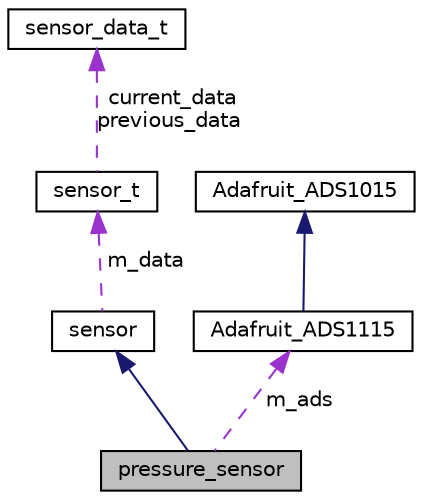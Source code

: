 digraph "pressure_sensor"
{
  edge [fontname="Helvetica",fontsize="10",labelfontname="Helvetica",labelfontsize="10"];
  node [fontname="Helvetica",fontsize="10",shape=record];
  Node3 [label="pressure_sensor",height=0.2,width=0.4,color="black", fillcolor="grey75", style="filled", fontcolor="black"];
  Node4 -> Node3 [dir="back",color="midnightblue",fontsize="10",style="solid",fontname="Helvetica"];
  Node4 [label="sensor",height=0.2,width=0.4,color="black", fillcolor="white", style="filled",URL="$classsensor.html",tooltip="Base class for all sensors. "];
  Node5 -> Node4 [dir="back",color="darkorchid3",fontsize="10",style="dashed",label=" m_data" ,fontname="Helvetica"];
  Node5 [label="sensor_t",height=0.2,width=0.4,color="black", fillcolor="white", style="filled",URL="$structsensor__t.html",tooltip="Structure contains sensor specific data. Calibration data, previous and current data read from sensor..."];
  Node6 -> Node5 [dir="back",color="darkorchid3",fontsize="10",style="dashed",label=" current_data\nprevious_data" ,fontname="Helvetica"];
  Node6 [label="sensor_data_t",height=0.2,width=0.4,color="black", fillcolor="white", style="filled",URL="$unionsensor__data__t.html",tooltip="sensor_data_t where the sensor reading is stored "];
  Node7 -> Node3 [dir="back",color="darkorchid3",fontsize="10",style="dashed",label=" m_ads" ,fontname="Helvetica"];
  Node7 [label="Adafruit_ADS1115",height=0.2,width=0.4,color="black", fillcolor="white", style="filled",URL="$class_adafruit___a_d_s1115.html",tooltip="Sensor driver for the Adafruit ADS1115 ADC breakout. "];
  Node8 -> Node7 [dir="back",color="midnightblue",fontsize="10",style="solid",fontname="Helvetica"];
  Node8 [label="Adafruit_ADS1015",height=0.2,width=0.4,color="black", fillcolor="white", style="filled",URL="$class_adafruit___a_d_s1015.html",tooltip="Sensor driver for the Adafruit ADS1015 ADC breakout. "];
}

